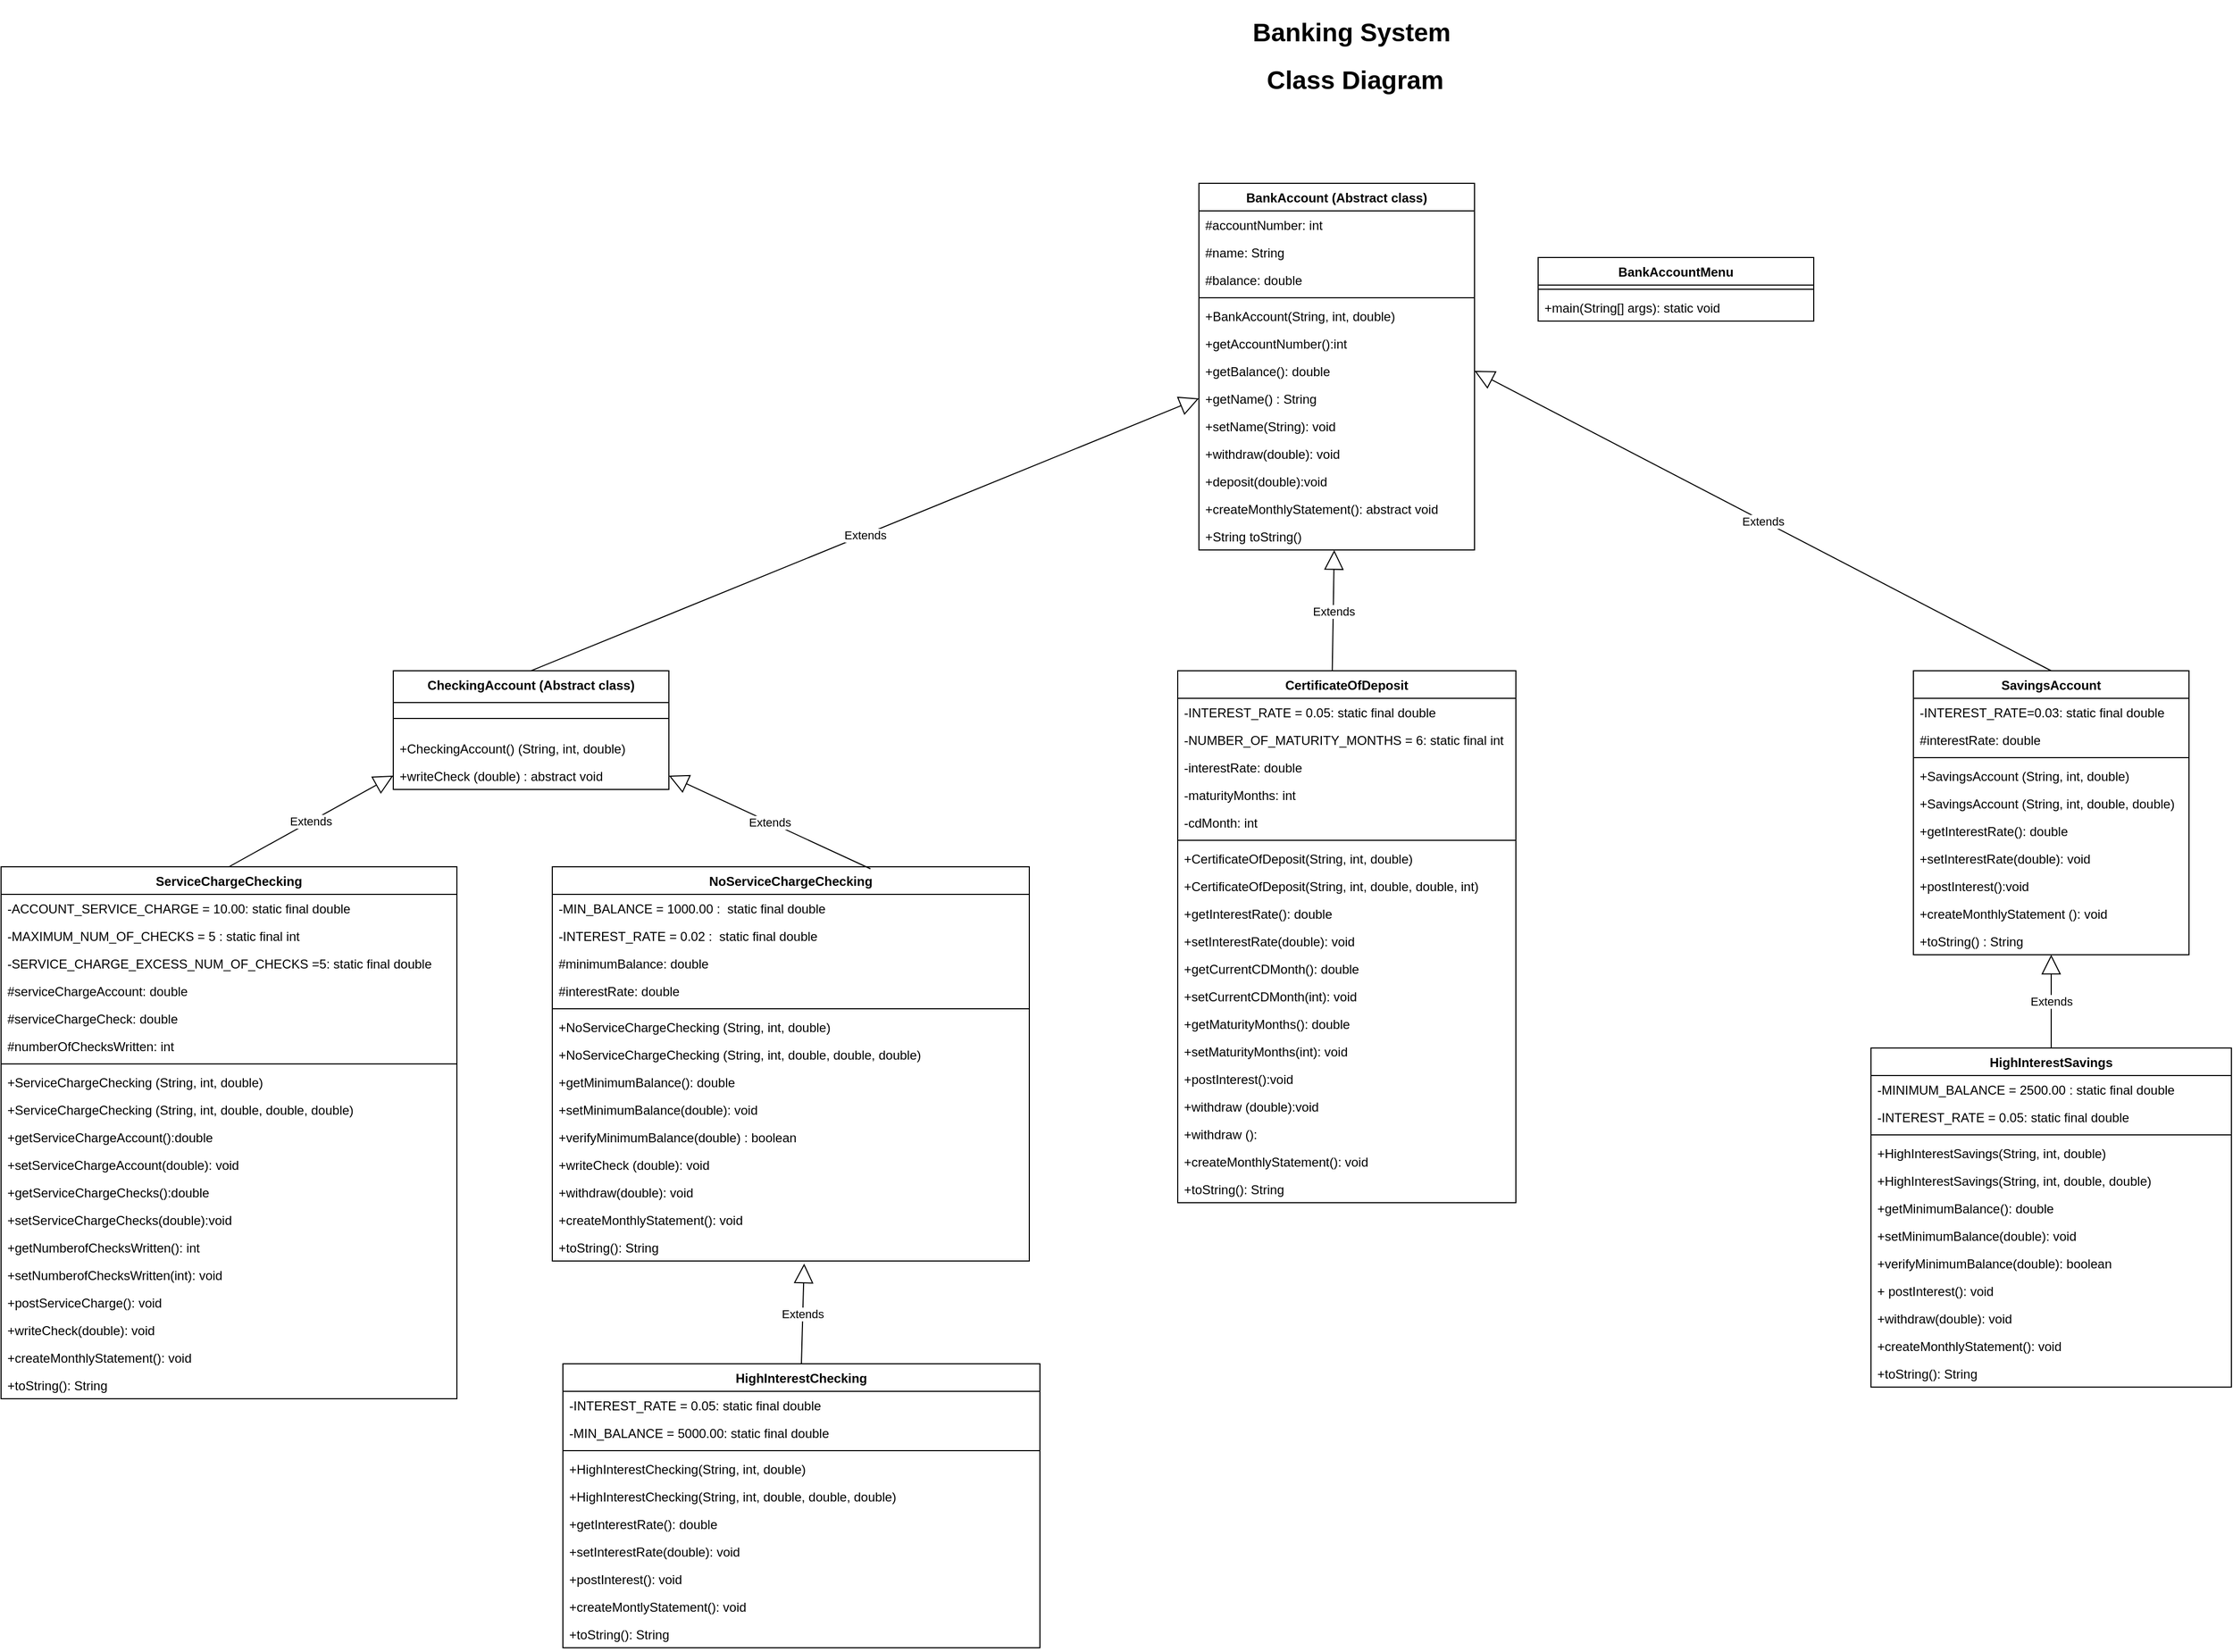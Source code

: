 <mxfile>
    <diagram id="C5RBs43oDa-KdzZeNtuy" name="Page-1">
        <mxGraphModel dx="4901" dy="4959" grid="1" gridSize="10" guides="1" tooltips="1" connect="1" arrows="1" fold="1" page="1" pageScale="1" pageWidth="827" pageHeight="1169" math="0" shadow="0">
            <root>
                <mxCell id="WIyWlLk6GJQsqaUBKTNV-0"/>
                <mxCell id="WIyWlLk6GJQsqaUBKTNV-1" parent="WIyWlLk6GJQsqaUBKTNV-0"/>
                <mxCell id="GYvK-O_ZDn1AuQb_9Aez-12" value="BankAccount (Abstract class)" style="swimlane;fontStyle=1;align=center;verticalAlign=top;childLayout=stackLayout;horizontal=1;startSize=26;horizontalStack=0;resizeParent=1;resizeParentMax=0;resizeLast=0;collapsible=1;marginBottom=0;" parent="WIyWlLk6GJQsqaUBKTNV-1" vertex="1">
                    <mxGeometry x="-560" y="-850" width="260" height="346" as="geometry"/>
                </mxCell>
                <mxCell id="GYvK-O_ZDn1AuQb_9Aez-13" value="#accountNumber: int" style="text;strokeColor=none;fillColor=none;align=left;verticalAlign=top;spacingLeft=4;spacingRight=4;overflow=hidden;rotatable=0;points=[[0,0.5],[1,0.5]];portConstraint=eastwest;" parent="GYvK-O_ZDn1AuQb_9Aez-12" vertex="1">
                    <mxGeometry y="26" width="260" height="26" as="geometry"/>
                </mxCell>
                <mxCell id="GYvK-O_ZDn1AuQb_9Aez-16" value="#name: String" style="text;strokeColor=none;fillColor=none;align=left;verticalAlign=top;spacingLeft=4;spacingRight=4;overflow=hidden;rotatable=0;points=[[0,0.5],[1,0.5]];portConstraint=eastwest;" parent="GYvK-O_ZDn1AuQb_9Aez-12" vertex="1">
                    <mxGeometry y="52" width="260" height="26" as="geometry"/>
                </mxCell>
                <mxCell id="GYvK-O_ZDn1AuQb_9Aez-17" value="#balance: double" style="text;strokeColor=none;fillColor=none;align=left;verticalAlign=top;spacingLeft=4;spacingRight=4;overflow=hidden;rotatable=0;points=[[0,0.5],[1,0.5]];portConstraint=eastwest;" parent="GYvK-O_ZDn1AuQb_9Aez-12" vertex="1">
                    <mxGeometry y="78" width="260" height="26" as="geometry"/>
                </mxCell>
                <mxCell id="GYvK-O_ZDn1AuQb_9Aez-14" value="" style="line;strokeWidth=1;fillColor=none;align=left;verticalAlign=middle;spacingTop=-1;spacingLeft=3;spacingRight=3;rotatable=0;labelPosition=right;points=[];portConstraint=eastwest;" parent="GYvK-O_ZDn1AuQb_9Aez-12" vertex="1">
                    <mxGeometry y="104" width="260" height="8" as="geometry"/>
                </mxCell>
                <mxCell id="GYvK-O_ZDn1AuQb_9Aez-15" value="+BankAccount(String, int, double)" style="text;strokeColor=none;fillColor=none;align=left;verticalAlign=top;spacingLeft=4;spacingRight=4;overflow=hidden;rotatable=0;points=[[0,0.5],[1,0.5]];portConstraint=eastwest;" parent="GYvK-O_ZDn1AuQb_9Aez-12" vertex="1">
                    <mxGeometry y="112" width="260" height="26" as="geometry"/>
                </mxCell>
                <mxCell id="GYvK-O_ZDn1AuQb_9Aez-18" value="+getAccountNumber():int" style="text;strokeColor=none;fillColor=none;align=left;verticalAlign=top;spacingLeft=4;spacingRight=4;overflow=hidden;rotatable=0;points=[[0,0.5],[1,0.5]];portConstraint=eastwest;" parent="GYvK-O_ZDn1AuQb_9Aez-12" vertex="1">
                    <mxGeometry y="138" width="260" height="26" as="geometry"/>
                </mxCell>
                <mxCell id="GYvK-O_ZDn1AuQb_9Aez-19" value="+getBalance(): double" style="text;strokeColor=none;fillColor=none;align=left;verticalAlign=top;spacingLeft=4;spacingRight=4;overflow=hidden;rotatable=0;points=[[0,0.5],[1,0.5]];portConstraint=eastwest;" parent="GYvK-O_ZDn1AuQb_9Aez-12" vertex="1">
                    <mxGeometry y="164" width="260" height="26" as="geometry"/>
                </mxCell>
                <mxCell id="GYvK-O_ZDn1AuQb_9Aez-20" value="+getName() : String" style="text;strokeColor=none;fillColor=none;align=left;verticalAlign=top;spacingLeft=4;spacingRight=4;overflow=hidden;rotatable=0;points=[[0,0.5],[1,0.5]];portConstraint=eastwest;" parent="GYvK-O_ZDn1AuQb_9Aez-12" vertex="1">
                    <mxGeometry y="190" width="260" height="26" as="geometry"/>
                </mxCell>
                <mxCell id="GYvK-O_ZDn1AuQb_9Aez-21" value="+setName(String): void" style="text;strokeColor=none;fillColor=none;align=left;verticalAlign=top;spacingLeft=4;spacingRight=4;overflow=hidden;rotatable=0;points=[[0,0.5],[1,0.5]];portConstraint=eastwest;" parent="GYvK-O_ZDn1AuQb_9Aez-12" vertex="1">
                    <mxGeometry y="216" width="260" height="26" as="geometry"/>
                </mxCell>
                <mxCell id="GYvK-O_ZDn1AuQb_9Aez-22" value="+withdraw(double): void    " style="text;strokeColor=none;fillColor=none;align=left;verticalAlign=top;spacingLeft=4;spacingRight=4;overflow=hidden;rotatable=0;points=[[0,0.5],[1,0.5]];portConstraint=eastwest;" parent="GYvK-O_ZDn1AuQb_9Aez-12" vertex="1">
                    <mxGeometry y="242" width="260" height="26" as="geometry"/>
                </mxCell>
                <mxCell id="GYvK-O_ZDn1AuQb_9Aez-23" value="+deposit(double):void" style="text;strokeColor=none;fillColor=none;align=left;verticalAlign=top;spacingLeft=4;spacingRight=4;overflow=hidden;rotatable=0;points=[[0,0.5],[1,0.5]];portConstraint=eastwest;" parent="GYvK-O_ZDn1AuQb_9Aez-12" vertex="1">
                    <mxGeometry y="268" width="260" height="26" as="geometry"/>
                </mxCell>
                <mxCell id="GYvK-O_ZDn1AuQb_9Aez-24" value="+createMonthlyStatement(): abstract void" style="text;strokeColor=none;fillColor=none;align=left;verticalAlign=top;spacingLeft=4;spacingRight=4;overflow=hidden;rotatable=0;points=[[0,0.5],[1,0.5]];portConstraint=eastwest;" parent="GYvK-O_ZDn1AuQb_9Aez-12" vertex="1">
                    <mxGeometry y="294" width="260" height="26" as="geometry"/>
                </mxCell>
                <mxCell id="GYvK-O_ZDn1AuQb_9Aez-25" value="+String toString()" style="text;strokeColor=none;fillColor=none;align=left;verticalAlign=top;spacingLeft=4;spacingRight=4;overflow=hidden;rotatable=0;points=[[0,0.5],[1,0.5]];portConstraint=eastwest;" parent="GYvK-O_ZDn1AuQb_9Aez-12" vertex="1">
                    <mxGeometry y="320" width="260" height="26" as="geometry"/>
                </mxCell>
                <mxCell id="GYvK-O_ZDn1AuQb_9Aez-26" value="CheckingAccount (Abstract class)" style="swimlane;fontStyle=1;align=center;verticalAlign=top;childLayout=stackLayout;horizontal=1;startSize=30;horizontalStack=0;resizeParent=1;resizeParentMax=0;resizeLast=0;collapsible=1;marginBottom=0;" parent="WIyWlLk6GJQsqaUBKTNV-1" vertex="1">
                    <mxGeometry x="-1320" y="-390" width="260" height="112" as="geometry"/>
                </mxCell>
                <mxCell id="GYvK-O_ZDn1AuQb_9Aez-30" value="" style="line;strokeWidth=1;fillColor=none;align=left;verticalAlign=middle;spacingTop=-1;spacingLeft=3;spacingRight=3;rotatable=0;labelPosition=right;points=[];portConstraint=eastwest;" parent="GYvK-O_ZDn1AuQb_9Aez-26" vertex="1">
                    <mxGeometry y="30" width="260" height="30" as="geometry"/>
                </mxCell>
                <mxCell id="GYvK-O_ZDn1AuQb_9Aez-31" value="+CheckingAccount() (String, int, double)" style="text;strokeColor=none;fillColor=none;align=left;verticalAlign=top;spacingLeft=4;spacingRight=4;overflow=hidden;rotatable=0;points=[[0,0.5],[1,0.5]];portConstraint=eastwest;" parent="GYvK-O_ZDn1AuQb_9Aez-26" vertex="1">
                    <mxGeometry y="60" width="260" height="26" as="geometry"/>
                </mxCell>
                <mxCell id="GYvK-O_ZDn1AuQb_9Aez-32" value="+writeCheck (double) : abstract void" style="text;strokeColor=none;fillColor=none;align=left;verticalAlign=top;spacingLeft=4;spacingRight=4;overflow=hidden;rotatable=0;points=[[0,0.5],[1,0.5]];portConstraint=eastwest;" parent="GYvK-O_ZDn1AuQb_9Aez-26" vertex="1">
                    <mxGeometry y="86" width="260" height="26" as="geometry"/>
                </mxCell>
                <mxCell id="GYvK-O_ZDn1AuQb_9Aez-41" value="CertificateOfDeposit" style="swimlane;fontStyle=1;align=center;verticalAlign=top;childLayout=stackLayout;horizontal=1;startSize=26;horizontalStack=0;resizeParent=1;resizeParentMax=0;resizeLast=0;collapsible=1;marginBottom=0;" parent="WIyWlLk6GJQsqaUBKTNV-1" vertex="1">
                    <mxGeometry x="-580" y="-390" width="319" height="502" as="geometry"/>
                </mxCell>
                <mxCell id="GYvK-O_ZDn1AuQb_9Aez-42" value="-INTEREST_RATE = 0.05: static final double" style="text;strokeColor=none;fillColor=none;align=left;verticalAlign=top;spacingLeft=4;spacingRight=4;overflow=hidden;rotatable=0;points=[[0,0.5],[1,0.5]];portConstraint=eastwest;" parent="GYvK-O_ZDn1AuQb_9Aez-41" vertex="1">
                    <mxGeometry y="26" width="319" height="26" as="geometry"/>
                </mxCell>
                <mxCell id="GYvK-O_ZDn1AuQb_9Aez-43" value="-NUMBER_OF_MATURITY_MONTHS = 6: static final int" style="text;strokeColor=none;fillColor=none;align=left;verticalAlign=top;spacingLeft=4;spacingRight=4;overflow=hidden;rotatable=0;points=[[0,0.5],[1,0.5]];portConstraint=eastwest;" parent="GYvK-O_ZDn1AuQb_9Aez-41" vertex="1">
                    <mxGeometry y="52" width="319" height="26" as="geometry"/>
                </mxCell>
                <mxCell id="GYvK-O_ZDn1AuQb_9Aez-44" value="-interestRate: double" style="text;strokeColor=none;fillColor=none;align=left;verticalAlign=top;spacingLeft=4;spacingRight=4;overflow=hidden;rotatable=0;points=[[0,0.5],[1,0.5]];portConstraint=eastwest;" parent="GYvK-O_ZDn1AuQb_9Aez-41" vertex="1">
                    <mxGeometry y="78" width="319" height="26" as="geometry"/>
                </mxCell>
                <mxCell id="GYvK-O_ZDn1AuQb_9Aez-141" value="-maturityMonths: int" style="text;strokeColor=none;fillColor=none;align=left;verticalAlign=top;spacingLeft=4;spacingRight=4;overflow=hidden;rotatable=0;points=[[0,0.5],[1,0.5]];portConstraint=eastwest;" parent="GYvK-O_ZDn1AuQb_9Aez-41" vertex="1">
                    <mxGeometry y="104" width="319" height="26" as="geometry"/>
                </mxCell>
                <mxCell id="GYvK-O_ZDn1AuQb_9Aez-142" value="-cdMonth: int" style="text;strokeColor=none;fillColor=none;align=left;verticalAlign=top;spacingLeft=4;spacingRight=4;overflow=hidden;rotatable=0;points=[[0,0.5],[1,0.5]];portConstraint=eastwest;" parent="GYvK-O_ZDn1AuQb_9Aez-41" vertex="1">
                    <mxGeometry y="130" width="319" height="26" as="geometry"/>
                </mxCell>
                <mxCell id="GYvK-O_ZDn1AuQb_9Aez-45" value="" style="line;strokeWidth=1;fillColor=none;align=left;verticalAlign=middle;spacingTop=-1;spacingLeft=3;spacingRight=3;rotatable=0;labelPosition=right;points=[];portConstraint=eastwest;" parent="GYvK-O_ZDn1AuQb_9Aez-41" vertex="1">
                    <mxGeometry y="156" width="319" height="8" as="geometry"/>
                </mxCell>
                <mxCell id="GYvK-O_ZDn1AuQb_9Aez-46" value="+CertificateOfDeposit(String, int, double)" style="text;strokeColor=none;fillColor=none;align=left;verticalAlign=top;spacingLeft=4;spacingRight=4;overflow=hidden;rotatable=0;points=[[0,0.5],[1,0.5]];portConstraint=eastwest;" parent="GYvK-O_ZDn1AuQb_9Aez-41" vertex="1">
                    <mxGeometry y="164" width="319" height="26" as="geometry"/>
                </mxCell>
                <mxCell id="GYvK-O_ZDn1AuQb_9Aez-143" value="+CertificateOfDeposit(String, int, double, double, int)" style="text;strokeColor=none;fillColor=none;align=left;verticalAlign=top;spacingLeft=4;spacingRight=4;overflow=hidden;rotatable=0;points=[[0,0.5],[1,0.5]];portConstraint=eastwest;" parent="GYvK-O_ZDn1AuQb_9Aez-41" vertex="1">
                    <mxGeometry y="190" width="319" height="26" as="geometry"/>
                </mxCell>
                <mxCell id="GYvK-O_ZDn1AuQb_9Aez-47" value="+getInterestRate(): double" style="text;strokeColor=none;fillColor=none;align=left;verticalAlign=top;spacingLeft=4;spacingRight=4;overflow=hidden;rotatable=0;points=[[0,0.5],[1,0.5]];portConstraint=eastwest;" parent="GYvK-O_ZDn1AuQb_9Aez-41" vertex="1">
                    <mxGeometry y="216" width="319" height="26" as="geometry"/>
                </mxCell>
                <mxCell id="GYvK-O_ZDn1AuQb_9Aez-48" value="+setInterestRate(double): void" style="text;strokeColor=none;fillColor=none;align=left;verticalAlign=top;spacingLeft=4;spacingRight=4;overflow=hidden;rotatable=0;points=[[0,0.5],[1,0.5]];portConstraint=eastwest;" parent="GYvK-O_ZDn1AuQb_9Aez-41" vertex="1">
                    <mxGeometry y="242" width="319" height="26" as="geometry"/>
                </mxCell>
                <mxCell id="GYvK-O_ZDn1AuQb_9Aez-49" value="+getCurrentCDMonth(): double" style="text;strokeColor=none;fillColor=none;align=left;verticalAlign=top;spacingLeft=4;spacingRight=4;overflow=hidden;rotatable=0;points=[[0,0.5],[1,0.5]];portConstraint=eastwest;" parent="GYvK-O_ZDn1AuQb_9Aez-41" vertex="1">
                    <mxGeometry y="268" width="319" height="26" as="geometry"/>
                </mxCell>
                <mxCell id="GYvK-O_ZDn1AuQb_9Aez-50" value="+setCurrentCDMonth(int): void" style="text;strokeColor=none;fillColor=none;align=left;verticalAlign=top;spacingLeft=4;spacingRight=4;overflow=hidden;rotatable=0;points=[[0,0.5],[1,0.5]];portConstraint=eastwest;" parent="GYvK-O_ZDn1AuQb_9Aez-41" vertex="1">
                    <mxGeometry y="294" width="319" height="26" as="geometry"/>
                </mxCell>
                <mxCell id="GYvK-O_ZDn1AuQb_9Aez-51" value="+getMaturityMonths(): double" style="text;strokeColor=none;fillColor=none;align=left;verticalAlign=top;spacingLeft=4;spacingRight=4;overflow=hidden;rotatable=0;points=[[0,0.5],[1,0.5]];portConstraint=eastwest;" parent="GYvK-O_ZDn1AuQb_9Aez-41" vertex="1">
                    <mxGeometry y="320" width="319" height="26" as="geometry"/>
                </mxCell>
                <mxCell id="GYvK-O_ZDn1AuQb_9Aez-52" value="+setMaturityMonths(int): void" style="text;strokeColor=none;fillColor=none;align=left;verticalAlign=top;spacingLeft=4;spacingRight=4;overflow=hidden;rotatable=0;points=[[0,0.5],[1,0.5]];portConstraint=eastwest;" parent="GYvK-O_ZDn1AuQb_9Aez-41" vertex="1">
                    <mxGeometry y="346" width="319" height="26" as="geometry"/>
                </mxCell>
                <mxCell id="GYvK-O_ZDn1AuQb_9Aez-53" value="+postInterest():void" style="text;strokeColor=none;fillColor=none;align=left;verticalAlign=top;spacingLeft=4;spacingRight=4;overflow=hidden;rotatable=0;points=[[0,0.5],[1,0.5]];portConstraint=eastwest;" parent="GYvK-O_ZDn1AuQb_9Aez-41" vertex="1">
                    <mxGeometry y="372" width="319" height="26" as="geometry"/>
                </mxCell>
                <mxCell id="GYvK-O_ZDn1AuQb_9Aez-54" value="+withdraw (double):void" style="text;strokeColor=none;fillColor=none;align=left;verticalAlign=top;spacingLeft=4;spacingRight=4;overflow=hidden;rotatable=0;points=[[0,0.5],[1,0.5]];portConstraint=eastwest;" parent="GYvK-O_ZDn1AuQb_9Aez-41" vertex="1">
                    <mxGeometry y="398" width="319" height="26" as="geometry"/>
                </mxCell>
                <mxCell id="GYvK-O_ZDn1AuQb_9Aez-144" value="+withdraw ():    " style="text;strokeColor=none;fillColor=none;align=left;verticalAlign=top;spacingLeft=4;spacingRight=4;overflow=hidden;rotatable=0;points=[[0,0.5],[1,0.5]];portConstraint=eastwest;" parent="GYvK-O_ZDn1AuQb_9Aez-41" vertex="1">
                    <mxGeometry y="424" width="319" height="26" as="geometry"/>
                </mxCell>
                <mxCell id="GYvK-O_ZDn1AuQb_9Aez-145" value="+createMonthlyStatement(): void" style="text;strokeColor=none;fillColor=none;align=left;verticalAlign=top;spacingLeft=4;spacingRight=4;overflow=hidden;rotatable=0;points=[[0,0.5],[1,0.5]];portConstraint=eastwest;" parent="GYvK-O_ZDn1AuQb_9Aez-41" vertex="1">
                    <mxGeometry y="450" width="319" height="26" as="geometry"/>
                </mxCell>
                <mxCell id="GYvK-O_ZDn1AuQb_9Aez-146" value="+toString(): String" style="text;strokeColor=none;fillColor=none;align=left;verticalAlign=top;spacingLeft=4;spacingRight=4;overflow=hidden;rotatable=0;points=[[0,0.5],[1,0.5]];portConstraint=eastwest;" parent="GYvK-O_ZDn1AuQb_9Aez-41" vertex="1">
                    <mxGeometry y="476" width="319" height="26" as="geometry"/>
                </mxCell>
                <mxCell id="GYvK-O_ZDn1AuQb_9Aez-57" value="SavingsAccount" style="swimlane;fontStyle=1;align=center;verticalAlign=top;childLayout=stackLayout;horizontal=1;startSize=26;horizontalStack=0;resizeParent=1;resizeParentMax=0;resizeLast=0;collapsible=1;marginBottom=0;" parent="WIyWlLk6GJQsqaUBKTNV-1" vertex="1">
                    <mxGeometry x="114" y="-390" width="260" height="268" as="geometry"/>
                </mxCell>
                <mxCell id="GYvK-O_ZDn1AuQb_9Aez-58" value="-INTEREST_RATE=0.03: static final double" style="text;strokeColor=none;fillColor=none;align=left;verticalAlign=top;spacingLeft=4;spacingRight=4;overflow=hidden;rotatable=0;points=[[0,0.5],[1,0.5]];portConstraint=eastwest;" parent="GYvK-O_ZDn1AuQb_9Aez-57" vertex="1">
                    <mxGeometry y="26" width="260" height="26" as="geometry"/>
                </mxCell>
                <mxCell id="GYvK-O_ZDn1AuQb_9Aez-59" value="#interestRate: double" style="text;strokeColor=none;fillColor=none;align=left;verticalAlign=top;spacingLeft=4;spacingRight=4;overflow=hidden;rotatable=0;points=[[0,0.5],[1,0.5]];portConstraint=eastwest;" parent="GYvK-O_ZDn1AuQb_9Aez-57" vertex="1">
                    <mxGeometry y="52" width="260" height="26" as="geometry"/>
                </mxCell>
                <mxCell id="GYvK-O_ZDn1AuQb_9Aez-61" value="" style="line;strokeWidth=1;fillColor=none;align=left;verticalAlign=middle;spacingTop=-1;spacingLeft=3;spacingRight=3;rotatable=0;labelPosition=right;points=[];portConstraint=eastwest;" parent="GYvK-O_ZDn1AuQb_9Aez-57" vertex="1">
                    <mxGeometry y="78" width="260" height="8" as="geometry"/>
                </mxCell>
                <mxCell id="GYvK-O_ZDn1AuQb_9Aez-62" value="+SavingsAccount (String, int, double)" style="text;strokeColor=none;fillColor=none;align=left;verticalAlign=top;spacingLeft=4;spacingRight=4;overflow=hidden;rotatable=0;points=[[0,0.5],[1,0.5]];portConstraint=eastwest;" parent="GYvK-O_ZDn1AuQb_9Aez-57" vertex="1">
                    <mxGeometry y="86" width="260" height="26" as="geometry"/>
                </mxCell>
                <mxCell id="GYvK-O_ZDn1AuQb_9Aez-130" value="+SavingsAccount (String, int, double, double)" style="text;strokeColor=none;fillColor=none;align=left;verticalAlign=top;spacingLeft=4;spacingRight=4;overflow=hidden;rotatable=0;points=[[0,0.5],[1,0.5]];portConstraint=eastwest;" parent="GYvK-O_ZDn1AuQb_9Aez-57" vertex="1">
                    <mxGeometry y="112" width="260" height="26" as="geometry"/>
                </mxCell>
                <mxCell id="GYvK-O_ZDn1AuQb_9Aez-63" value="+getInterestRate(): double" style="text;strokeColor=none;fillColor=none;align=left;verticalAlign=top;spacingLeft=4;spacingRight=4;overflow=hidden;rotatable=0;points=[[0,0.5],[1,0.5]];portConstraint=eastwest;" parent="GYvK-O_ZDn1AuQb_9Aez-57" vertex="1">
                    <mxGeometry y="138" width="260" height="26" as="geometry"/>
                </mxCell>
                <mxCell id="GYvK-O_ZDn1AuQb_9Aez-64" value="+setInterestRate(double): void" style="text;strokeColor=none;fillColor=none;align=left;verticalAlign=top;spacingLeft=4;spacingRight=4;overflow=hidden;rotatable=0;points=[[0,0.5],[1,0.5]];portConstraint=eastwest;" parent="GYvK-O_ZDn1AuQb_9Aez-57" vertex="1">
                    <mxGeometry y="164" width="260" height="26" as="geometry"/>
                </mxCell>
                <mxCell id="GYvK-O_ZDn1AuQb_9Aez-65" value="+postInterest():void" style="text;strokeColor=none;fillColor=none;align=left;verticalAlign=top;spacingLeft=4;spacingRight=4;overflow=hidden;rotatable=0;points=[[0,0.5],[1,0.5]];portConstraint=eastwest;" parent="GYvK-O_ZDn1AuQb_9Aez-57" vertex="1">
                    <mxGeometry y="190" width="260" height="26" as="geometry"/>
                </mxCell>
                <mxCell id="GYvK-O_ZDn1AuQb_9Aez-66" value="+createMonthlyStatement (): void" style="text;strokeColor=none;fillColor=none;align=left;verticalAlign=top;spacingLeft=4;spacingRight=4;overflow=hidden;rotatable=0;points=[[0,0.5],[1,0.5]];portConstraint=eastwest;" parent="GYvK-O_ZDn1AuQb_9Aez-57" vertex="1">
                    <mxGeometry y="216" width="260" height="26" as="geometry"/>
                </mxCell>
                <mxCell id="GYvK-O_ZDn1AuQb_9Aez-67" value="+toString() : String" style="text;strokeColor=none;fillColor=none;align=left;verticalAlign=top;spacingLeft=4;spacingRight=4;overflow=hidden;rotatable=0;points=[[0,0.5],[1,0.5]];portConstraint=eastwest;" parent="GYvK-O_ZDn1AuQb_9Aez-57" vertex="1">
                    <mxGeometry y="242" width="260" height="26" as="geometry"/>
                </mxCell>
                <mxCell id="GYvK-O_ZDn1AuQb_9Aez-73" value="ServiceChargeChecking" style="swimlane;fontStyle=1;align=center;verticalAlign=top;childLayout=stackLayout;horizontal=1;startSize=26;horizontalStack=0;resizeParent=1;resizeParentMax=0;resizeLast=0;collapsible=1;marginBottom=0;" parent="WIyWlLk6GJQsqaUBKTNV-1" vertex="1">
                    <mxGeometry x="-1690" y="-205" width="430" height="502" as="geometry"/>
                </mxCell>
                <mxCell id="GYvK-O_ZDn1AuQb_9Aez-74" value="-ACCOUNT_SERVICE_CHARGE = 10.00: static final double" style="text;strokeColor=none;fillColor=none;align=left;verticalAlign=top;spacingLeft=4;spacingRight=4;overflow=hidden;rotatable=0;points=[[0,0.5],[1,0.5]];portConstraint=eastwest;" parent="GYvK-O_ZDn1AuQb_9Aez-73" vertex="1">
                    <mxGeometry y="26" width="430" height="26" as="geometry"/>
                </mxCell>
                <mxCell id="GYvK-O_ZDn1AuQb_9Aez-77" value="-MAXIMUM_NUM_OF_CHECKS = 5 : static final int" style="text;strokeColor=none;fillColor=none;align=left;verticalAlign=top;spacingLeft=4;spacingRight=4;overflow=hidden;rotatable=0;points=[[0,0.5],[1,0.5]];portConstraint=eastwest;" parent="GYvK-O_ZDn1AuQb_9Aez-73" vertex="1">
                    <mxGeometry y="52" width="430" height="26" as="geometry"/>
                </mxCell>
                <mxCell id="GYvK-O_ZDn1AuQb_9Aez-78" value="-SERVICE_CHARGE_EXCESS_NUM_OF_CHECKS =5: static final double" style="text;strokeColor=none;fillColor=none;align=left;verticalAlign=top;spacingLeft=4;spacingRight=4;overflow=hidden;rotatable=0;points=[[0,0.5],[1,0.5]];portConstraint=eastwest;" parent="GYvK-O_ZDn1AuQb_9Aez-73" vertex="1">
                    <mxGeometry y="78" width="430" height="26" as="geometry"/>
                </mxCell>
                <mxCell id="GYvK-O_ZDn1AuQb_9Aez-79" value="#serviceChargeAccount: double" style="text;strokeColor=none;fillColor=none;align=left;verticalAlign=top;spacingLeft=4;spacingRight=4;overflow=hidden;rotatable=0;points=[[0,0.5],[1,0.5]];portConstraint=eastwest;" parent="GYvK-O_ZDn1AuQb_9Aez-73" vertex="1">
                    <mxGeometry y="104" width="430" height="26" as="geometry"/>
                </mxCell>
                <mxCell id="GYvK-O_ZDn1AuQb_9Aez-80" value="#serviceChargeCheck: double" style="text;strokeColor=none;fillColor=none;align=left;verticalAlign=top;spacingLeft=4;spacingRight=4;overflow=hidden;rotatable=0;points=[[0,0.5],[1,0.5]];portConstraint=eastwest;" parent="GYvK-O_ZDn1AuQb_9Aez-73" vertex="1">
                    <mxGeometry y="130" width="430" height="26" as="geometry"/>
                </mxCell>
                <mxCell id="GYvK-O_ZDn1AuQb_9Aez-81" value="#numberOfChecksWritten: int" style="text;strokeColor=none;fillColor=none;align=left;verticalAlign=top;spacingLeft=4;spacingRight=4;overflow=hidden;rotatable=0;points=[[0,0.5],[1,0.5]];portConstraint=eastwest;" parent="GYvK-O_ZDn1AuQb_9Aez-73" vertex="1">
                    <mxGeometry y="156" width="430" height="26" as="geometry"/>
                </mxCell>
                <mxCell id="GYvK-O_ZDn1AuQb_9Aez-75" value="" style="line;strokeWidth=1;fillColor=none;align=left;verticalAlign=middle;spacingTop=-1;spacingLeft=3;spacingRight=3;rotatable=0;labelPosition=right;points=[];portConstraint=eastwest;" parent="GYvK-O_ZDn1AuQb_9Aez-73" vertex="1">
                    <mxGeometry y="182" width="430" height="8" as="geometry"/>
                </mxCell>
                <mxCell id="GYvK-O_ZDn1AuQb_9Aez-76" value="+ServiceChargeChecking (String, int, double)" style="text;strokeColor=none;fillColor=none;align=left;verticalAlign=top;spacingLeft=4;spacingRight=4;overflow=hidden;rotatable=0;points=[[0,0.5],[1,0.5]];portConstraint=eastwest;" parent="GYvK-O_ZDn1AuQb_9Aez-73" vertex="1">
                    <mxGeometry y="190" width="430" height="26" as="geometry"/>
                </mxCell>
                <mxCell id="GYvK-O_ZDn1AuQb_9Aez-83" value="+ServiceChargeChecking (String, int, double, double, double)" style="text;strokeColor=none;fillColor=none;align=left;verticalAlign=top;spacingLeft=4;spacingRight=4;overflow=hidden;rotatable=0;points=[[0,0.5],[1,0.5]];portConstraint=eastwest;" parent="GYvK-O_ZDn1AuQb_9Aez-73" vertex="1">
                    <mxGeometry y="216" width="430" height="26" as="geometry"/>
                </mxCell>
                <mxCell id="GYvK-O_ZDn1AuQb_9Aez-84" value="+getServiceChargeAccount():double" style="text;strokeColor=none;fillColor=none;align=left;verticalAlign=top;spacingLeft=4;spacingRight=4;overflow=hidden;rotatable=0;points=[[0,0.5],[1,0.5]];portConstraint=eastwest;" parent="GYvK-O_ZDn1AuQb_9Aez-73" vertex="1">
                    <mxGeometry y="242" width="430" height="26" as="geometry"/>
                </mxCell>
                <mxCell id="GYvK-O_ZDn1AuQb_9Aez-85" value="+setServiceChargeAccount(double): void" style="text;strokeColor=none;fillColor=none;align=left;verticalAlign=top;spacingLeft=4;spacingRight=4;overflow=hidden;rotatable=0;points=[[0,0.5],[1,0.5]];portConstraint=eastwest;" parent="GYvK-O_ZDn1AuQb_9Aez-73" vertex="1">
                    <mxGeometry y="268" width="430" height="26" as="geometry"/>
                </mxCell>
                <mxCell id="GYvK-O_ZDn1AuQb_9Aez-86" value="+getServiceChargeChecks():double" style="text;strokeColor=none;fillColor=none;align=left;verticalAlign=top;spacingLeft=4;spacingRight=4;overflow=hidden;rotatable=0;points=[[0,0.5],[1,0.5]];portConstraint=eastwest;" parent="GYvK-O_ZDn1AuQb_9Aez-73" vertex="1">
                    <mxGeometry y="294" width="430" height="26" as="geometry"/>
                </mxCell>
                <mxCell id="GYvK-O_ZDn1AuQb_9Aez-87" value="+setServiceChargeChecks(double):void" style="text;strokeColor=none;fillColor=none;align=left;verticalAlign=top;spacingLeft=4;spacingRight=4;overflow=hidden;rotatable=0;points=[[0,0.5],[1,0.5]];portConstraint=eastwest;" parent="GYvK-O_ZDn1AuQb_9Aez-73" vertex="1">
                    <mxGeometry y="320" width="430" height="26" as="geometry"/>
                </mxCell>
                <mxCell id="GYvK-O_ZDn1AuQb_9Aez-88" value="+getNumberofChecksWritten(): int" style="text;strokeColor=none;fillColor=none;align=left;verticalAlign=top;spacingLeft=4;spacingRight=4;overflow=hidden;rotatable=0;points=[[0,0.5],[1,0.5]];portConstraint=eastwest;" parent="GYvK-O_ZDn1AuQb_9Aez-73" vertex="1">
                    <mxGeometry y="346" width="430" height="26" as="geometry"/>
                </mxCell>
                <mxCell id="GYvK-O_ZDn1AuQb_9Aez-89" value="+setNumberofChecksWritten(int): void " style="text;strokeColor=none;fillColor=none;align=left;verticalAlign=top;spacingLeft=4;spacingRight=4;overflow=hidden;rotatable=0;points=[[0,0.5],[1,0.5]];portConstraint=eastwest;" parent="GYvK-O_ZDn1AuQb_9Aez-73" vertex="1">
                    <mxGeometry y="372" width="430" height="26" as="geometry"/>
                </mxCell>
                <mxCell id="GYvK-O_ZDn1AuQb_9Aez-90" value="+postServiceCharge(): void" style="text;strokeColor=none;fillColor=none;align=left;verticalAlign=top;spacingLeft=4;spacingRight=4;overflow=hidden;rotatable=0;points=[[0,0.5],[1,0.5]];portConstraint=eastwest;" parent="GYvK-O_ZDn1AuQb_9Aez-73" vertex="1">
                    <mxGeometry y="398" width="430" height="26" as="geometry"/>
                </mxCell>
                <mxCell id="GYvK-O_ZDn1AuQb_9Aez-91" value="+writeCheck(double): void" style="text;strokeColor=none;fillColor=none;align=left;verticalAlign=top;spacingLeft=4;spacingRight=4;overflow=hidden;rotatable=0;points=[[0,0.5],[1,0.5]];portConstraint=eastwest;" parent="GYvK-O_ZDn1AuQb_9Aez-73" vertex="1">
                    <mxGeometry y="424" width="430" height="26" as="geometry"/>
                </mxCell>
                <mxCell id="GYvK-O_ZDn1AuQb_9Aez-92" value="+createMonthlyStatement(): void" style="text;strokeColor=none;fillColor=none;align=left;verticalAlign=top;spacingLeft=4;spacingRight=4;overflow=hidden;rotatable=0;points=[[0,0.5],[1,0.5]];portConstraint=eastwest;" parent="GYvK-O_ZDn1AuQb_9Aez-73" vertex="1">
                    <mxGeometry y="450" width="430" height="26" as="geometry"/>
                </mxCell>
                <mxCell id="GYvK-O_ZDn1AuQb_9Aez-93" value="+toString(): String" style="text;strokeColor=none;fillColor=none;align=left;verticalAlign=top;spacingLeft=4;spacingRight=4;overflow=hidden;rotatable=0;points=[[0,0.5],[1,0.5]];portConstraint=eastwest;" parent="GYvK-O_ZDn1AuQb_9Aez-73" vertex="1">
                    <mxGeometry y="476" width="430" height="26" as="geometry"/>
                </mxCell>
                <mxCell id="GYvK-O_ZDn1AuQb_9Aez-94" value="NoServiceChargeChecking" style="swimlane;fontStyle=1;align=center;verticalAlign=top;childLayout=stackLayout;horizontal=1;startSize=26;horizontalStack=0;resizeParent=1;resizeParentMax=0;resizeLast=0;collapsible=1;marginBottom=0;" parent="WIyWlLk6GJQsqaUBKTNV-1" vertex="1">
                    <mxGeometry x="-1170" y="-205" width="450" height="372" as="geometry"/>
                </mxCell>
                <mxCell id="GYvK-O_ZDn1AuQb_9Aez-95" value="-MIN_BALANCE = 1000.00 :  static final double" style="text;strokeColor=none;fillColor=none;align=left;verticalAlign=top;spacingLeft=4;spacingRight=4;overflow=hidden;rotatable=0;points=[[0,0.5],[1,0.5]];portConstraint=eastwest;" parent="GYvK-O_ZDn1AuQb_9Aez-94" vertex="1">
                    <mxGeometry y="26" width="450" height="26" as="geometry"/>
                </mxCell>
                <mxCell id="GYvK-O_ZDn1AuQb_9Aez-99" value="-INTEREST_RATE = 0.02 :  static final double" style="text;strokeColor=none;fillColor=none;align=left;verticalAlign=top;spacingLeft=4;spacingRight=4;overflow=hidden;rotatable=0;points=[[0,0.5],[1,0.5]];portConstraint=eastwest;" parent="GYvK-O_ZDn1AuQb_9Aez-94" vertex="1">
                    <mxGeometry y="52" width="450" height="26" as="geometry"/>
                </mxCell>
                <mxCell id="GYvK-O_ZDn1AuQb_9Aez-100" value="#minimumBalance: double" style="text;strokeColor=none;fillColor=none;align=left;verticalAlign=top;spacingLeft=4;spacingRight=4;overflow=hidden;rotatable=0;points=[[0,0.5],[1,0.5]];portConstraint=eastwest;" parent="GYvK-O_ZDn1AuQb_9Aez-94" vertex="1">
                    <mxGeometry y="78" width="450" height="26" as="geometry"/>
                </mxCell>
                <mxCell id="GYvK-O_ZDn1AuQb_9Aez-101" value="#interestRate: double" style="text;strokeColor=none;fillColor=none;align=left;verticalAlign=top;spacingLeft=4;spacingRight=4;overflow=hidden;rotatable=0;points=[[0,0.5],[1,0.5]];portConstraint=eastwest;" parent="GYvK-O_ZDn1AuQb_9Aez-94" vertex="1">
                    <mxGeometry y="104" width="450" height="26" as="geometry"/>
                </mxCell>
                <mxCell id="GYvK-O_ZDn1AuQb_9Aez-96" value="" style="line;strokeWidth=1;fillColor=none;align=left;verticalAlign=middle;spacingTop=-1;spacingLeft=3;spacingRight=3;rotatable=0;labelPosition=right;points=[];portConstraint=eastwest;" parent="GYvK-O_ZDn1AuQb_9Aez-94" vertex="1">
                    <mxGeometry y="130" width="450" height="8" as="geometry"/>
                </mxCell>
                <mxCell id="GYvK-O_ZDn1AuQb_9Aez-97" value="+NoServiceChargeChecking (String, int, double)" style="text;strokeColor=none;fillColor=none;align=left;verticalAlign=top;spacingLeft=4;spacingRight=4;overflow=hidden;rotatable=0;points=[[0,0.5],[1,0.5]];portConstraint=eastwest;" parent="GYvK-O_ZDn1AuQb_9Aez-94" vertex="1">
                    <mxGeometry y="138" width="450" height="26" as="geometry"/>
                </mxCell>
                <mxCell id="GYvK-O_ZDn1AuQb_9Aez-102" value="+NoServiceChargeChecking (String, int, double, double, double)" style="text;strokeColor=none;fillColor=none;align=left;verticalAlign=top;spacingLeft=4;spacingRight=4;overflow=hidden;rotatable=0;points=[[0,0.5],[1,0.5]];portConstraint=eastwest;" parent="GYvK-O_ZDn1AuQb_9Aez-94" vertex="1">
                    <mxGeometry y="164" width="450" height="26" as="geometry"/>
                </mxCell>
                <mxCell id="GYvK-O_ZDn1AuQb_9Aez-103" value="+getMinimumBalance(): double" style="text;strokeColor=none;fillColor=none;align=left;verticalAlign=top;spacingLeft=4;spacingRight=4;overflow=hidden;rotatable=0;points=[[0,0.5],[1,0.5]];portConstraint=eastwest;" parent="GYvK-O_ZDn1AuQb_9Aez-94" vertex="1">
                    <mxGeometry y="190" width="450" height="26" as="geometry"/>
                </mxCell>
                <mxCell id="GYvK-O_ZDn1AuQb_9Aez-104" value="+setMinimumBalance(double): void" style="text;strokeColor=none;fillColor=none;align=left;verticalAlign=top;spacingLeft=4;spacingRight=4;overflow=hidden;rotatable=0;points=[[0,0.5],[1,0.5]];portConstraint=eastwest;" parent="GYvK-O_ZDn1AuQb_9Aez-94" vertex="1">
                    <mxGeometry y="216" width="450" height="26" as="geometry"/>
                </mxCell>
                <mxCell id="GYvK-O_ZDn1AuQb_9Aez-105" value="+verifyMinimumBalance(double) : boolean" style="text;strokeColor=none;fillColor=none;align=left;verticalAlign=top;spacingLeft=4;spacingRight=4;overflow=hidden;rotatable=0;points=[[0,0.5],[1,0.5]];portConstraint=eastwest;" parent="GYvK-O_ZDn1AuQb_9Aez-94" vertex="1">
                    <mxGeometry y="242" width="450" height="26" as="geometry"/>
                </mxCell>
                <mxCell id="GYvK-O_ZDn1AuQb_9Aez-106" value="+writeCheck (double): void" style="text;strokeColor=none;fillColor=none;align=left;verticalAlign=top;spacingLeft=4;spacingRight=4;overflow=hidden;rotatable=0;points=[[0,0.5],[1,0.5]];portConstraint=eastwest;" parent="GYvK-O_ZDn1AuQb_9Aez-94" vertex="1">
                    <mxGeometry y="268" width="450" height="26" as="geometry"/>
                </mxCell>
                <mxCell id="GYvK-O_ZDn1AuQb_9Aez-107" value="+withdraw(double): void" style="text;strokeColor=none;fillColor=none;align=left;verticalAlign=top;spacingLeft=4;spacingRight=4;overflow=hidden;rotatable=0;points=[[0,0.5],[1,0.5]];portConstraint=eastwest;" parent="GYvK-O_ZDn1AuQb_9Aez-94" vertex="1">
                    <mxGeometry y="294" width="450" height="26" as="geometry"/>
                </mxCell>
                <mxCell id="GYvK-O_ZDn1AuQb_9Aez-108" value="+createMonthlyStatement(): void" style="text;strokeColor=none;fillColor=none;align=left;verticalAlign=top;spacingLeft=4;spacingRight=4;overflow=hidden;rotatable=0;points=[[0,0.5],[1,0.5]];portConstraint=eastwest;" parent="GYvK-O_ZDn1AuQb_9Aez-94" vertex="1">
                    <mxGeometry y="320" width="450" height="26" as="geometry"/>
                </mxCell>
                <mxCell id="GYvK-O_ZDn1AuQb_9Aez-109" value="+toString(): String" style="text;strokeColor=none;fillColor=none;align=left;verticalAlign=top;spacingLeft=4;spacingRight=4;overflow=hidden;rotatable=0;points=[[0,0.5],[1,0.5]];portConstraint=eastwest;" parent="GYvK-O_ZDn1AuQb_9Aez-94" vertex="1">
                    <mxGeometry y="346" width="450" height="26" as="geometry"/>
                </mxCell>
                <mxCell id="GYvK-O_ZDn1AuQb_9Aez-111" value="HighInterestChecking" style="swimlane;fontStyle=1;align=center;verticalAlign=top;childLayout=stackLayout;horizontal=1;startSize=26;horizontalStack=0;resizeParent=1;resizeParentMax=0;resizeLast=0;collapsible=1;marginBottom=0;" parent="WIyWlLk6GJQsqaUBKTNV-1" vertex="1">
                    <mxGeometry x="-1160" y="264" width="450" height="268" as="geometry"/>
                </mxCell>
                <mxCell id="GYvK-O_ZDn1AuQb_9Aez-112" value="-INTEREST_RATE = 0.05: static final double" style="text;strokeColor=none;fillColor=none;align=left;verticalAlign=top;spacingLeft=4;spacingRight=4;overflow=hidden;rotatable=0;points=[[0,0.5],[1,0.5]];portConstraint=eastwest;" parent="GYvK-O_ZDn1AuQb_9Aez-111" vertex="1">
                    <mxGeometry y="26" width="450" height="26" as="geometry"/>
                </mxCell>
                <mxCell id="GYvK-O_ZDn1AuQb_9Aez-115" value="-MIN_BALANCE = 5000.00: static final double" style="text;strokeColor=none;fillColor=none;align=left;verticalAlign=top;spacingLeft=4;spacingRight=4;overflow=hidden;rotatable=0;points=[[0,0.5],[1,0.5]];portConstraint=eastwest;" parent="GYvK-O_ZDn1AuQb_9Aez-111" vertex="1">
                    <mxGeometry y="52" width="450" height="26" as="geometry"/>
                </mxCell>
                <mxCell id="GYvK-O_ZDn1AuQb_9Aez-113" value="" style="line;strokeWidth=1;fillColor=none;align=left;verticalAlign=middle;spacingTop=-1;spacingLeft=3;spacingRight=3;rotatable=0;labelPosition=right;points=[];portConstraint=eastwest;" parent="GYvK-O_ZDn1AuQb_9Aez-111" vertex="1">
                    <mxGeometry y="78" width="450" height="8" as="geometry"/>
                </mxCell>
                <mxCell id="GYvK-O_ZDn1AuQb_9Aez-114" value="+HighInterestChecking(String, int, double)" style="text;strokeColor=none;fillColor=none;align=left;verticalAlign=top;spacingLeft=4;spacingRight=4;overflow=hidden;rotatable=0;points=[[0,0.5],[1,0.5]];portConstraint=eastwest;" parent="GYvK-O_ZDn1AuQb_9Aez-111" vertex="1">
                    <mxGeometry y="86" width="450" height="26" as="geometry"/>
                </mxCell>
                <mxCell id="GYvK-O_ZDn1AuQb_9Aez-116" value="+HighInterestChecking(String, int, double, double, double)" style="text;strokeColor=none;fillColor=none;align=left;verticalAlign=top;spacingLeft=4;spacingRight=4;overflow=hidden;rotatable=0;points=[[0,0.5],[1,0.5]];portConstraint=eastwest;" parent="GYvK-O_ZDn1AuQb_9Aez-111" vertex="1">
                    <mxGeometry y="112" width="450" height="26" as="geometry"/>
                </mxCell>
                <mxCell id="GYvK-O_ZDn1AuQb_9Aez-117" value="+getInterestRate(): double" style="text;strokeColor=none;fillColor=none;align=left;verticalAlign=top;spacingLeft=4;spacingRight=4;overflow=hidden;rotatable=0;points=[[0,0.5],[1,0.5]];portConstraint=eastwest;" parent="GYvK-O_ZDn1AuQb_9Aez-111" vertex="1">
                    <mxGeometry y="138" width="450" height="26" as="geometry"/>
                </mxCell>
                <mxCell id="GYvK-O_ZDn1AuQb_9Aez-118" value="+setInterestRate(double): void" style="text;strokeColor=none;fillColor=none;align=left;verticalAlign=top;spacingLeft=4;spacingRight=4;overflow=hidden;rotatable=0;points=[[0,0.5],[1,0.5]];portConstraint=eastwest;" parent="GYvK-O_ZDn1AuQb_9Aez-111" vertex="1">
                    <mxGeometry y="164" width="450" height="26" as="geometry"/>
                </mxCell>
                <mxCell id="GYvK-O_ZDn1AuQb_9Aez-119" value="+postInterest(): void" style="text;strokeColor=none;fillColor=none;align=left;verticalAlign=top;spacingLeft=4;spacingRight=4;overflow=hidden;rotatable=0;points=[[0,0.5],[1,0.5]];portConstraint=eastwest;" parent="GYvK-O_ZDn1AuQb_9Aez-111" vertex="1">
                    <mxGeometry y="190" width="450" height="26" as="geometry"/>
                </mxCell>
                <mxCell id="GYvK-O_ZDn1AuQb_9Aez-120" value="+createMontlyStatement(): void" style="text;strokeColor=none;fillColor=none;align=left;verticalAlign=top;spacingLeft=4;spacingRight=4;overflow=hidden;rotatable=0;points=[[0,0.5],[1,0.5]];portConstraint=eastwest;" parent="GYvK-O_ZDn1AuQb_9Aez-111" vertex="1">
                    <mxGeometry y="216" width="450" height="26" as="geometry"/>
                </mxCell>
                <mxCell id="GYvK-O_ZDn1AuQb_9Aez-121" value="+toString(): String" style="text;strokeColor=none;fillColor=none;align=left;verticalAlign=top;spacingLeft=4;spacingRight=4;overflow=hidden;rotatable=0;points=[[0,0.5],[1,0.5]];portConstraint=eastwest;" parent="GYvK-O_ZDn1AuQb_9Aez-111" vertex="1">
                    <mxGeometry y="242" width="450" height="26" as="geometry"/>
                </mxCell>
                <mxCell id="GYvK-O_ZDn1AuQb_9Aez-126" value="HighInterestSavings" style="swimlane;fontStyle=1;align=center;verticalAlign=top;childLayout=stackLayout;horizontal=1;startSize=26;horizontalStack=0;resizeParent=1;resizeParentMax=0;resizeLast=0;collapsible=1;marginBottom=0;" parent="WIyWlLk6GJQsqaUBKTNV-1" vertex="1">
                    <mxGeometry x="74" y="-34" width="340" height="320" as="geometry"/>
                </mxCell>
                <mxCell id="GYvK-O_ZDn1AuQb_9Aez-127" value="-MINIMUM_BALANCE = 2500.00 : static final double" style="text;strokeColor=none;fillColor=none;align=left;verticalAlign=top;spacingLeft=4;spacingRight=4;overflow=hidden;rotatable=0;points=[[0,0.5],[1,0.5]];portConstraint=eastwest;" parent="GYvK-O_ZDn1AuQb_9Aez-126" vertex="1">
                    <mxGeometry y="26" width="340" height="26" as="geometry"/>
                </mxCell>
                <mxCell id="GYvK-O_ZDn1AuQb_9Aez-131" value="-INTEREST_RATE = 0.05: static final double" style="text;strokeColor=none;fillColor=none;align=left;verticalAlign=top;spacingLeft=4;spacingRight=4;overflow=hidden;rotatable=0;points=[[0,0.5],[1,0.5]];portConstraint=eastwest;" parent="GYvK-O_ZDn1AuQb_9Aez-126" vertex="1">
                    <mxGeometry y="52" width="340" height="26" as="geometry"/>
                </mxCell>
                <mxCell id="GYvK-O_ZDn1AuQb_9Aez-128" value="" style="line;strokeWidth=1;fillColor=none;align=left;verticalAlign=middle;spacingTop=-1;spacingLeft=3;spacingRight=3;rotatable=0;labelPosition=right;points=[];portConstraint=eastwest;" parent="GYvK-O_ZDn1AuQb_9Aez-126" vertex="1">
                    <mxGeometry y="78" width="340" height="8" as="geometry"/>
                </mxCell>
                <mxCell id="GYvK-O_ZDn1AuQb_9Aez-129" value="+HighInterestSavings(String, int, double)" style="text;strokeColor=none;fillColor=none;align=left;verticalAlign=top;spacingLeft=4;spacingRight=4;overflow=hidden;rotatable=0;points=[[0,0.5],[1,0.5]];portConstraint=eastwest;" parent="GYvK-O_ZDn1AuQb_9Aez-126" vertex="1">
                    <mxGeometry y="86" width="340" height="26" as="geometry"/>
                </mxCell>
                <mxCell id="GYvK-O_ZDn1AuQb_9Aez-132" value="+HighInterestSavings(String, int, double, double)" style="text;strokeColor=none;fillColor=none;align=left;verticalAlign=top;spacingLeft=4;spacingRight=4;overflow=hidden;rotatable=0;points=[[0,0.5],[1,0.5]];portConstraint=eastwest;" parent="GYvK-O_ZDn1AuQb_9Aez-126" vertex="1">
                    <mxGeometry y="112" width="340" height="26" as="geometry"/>
                </mxCell>
                <mxCell id="GYvK-O_ZDn1AuQb_9Aez-133" value="+getMinimumBalance(): double" style="text;strokeColor=none;fillColor=none;align=left;verticalAlign=top;spacingLeft=4;spacingRight=4;overflow=hidden;rotatable=0;points=[[0,0.5],[1,0.5]];portConstraint=eastwest;" parent="GYvK-O_ZDn1AuQb_9Aez-126" vertex="1">
                    <mxGeometry y="138" width="340" height="26" as="geometry"/>
                </mxCell>
                <mxCell id="0" value="+setMinimumBalance(double): void" style="text;strokeColor=none;fillColor=none;align=left;verticalAlign=top;spacingLeft=4;spacingRight=4;overflow=hidden;rotatable=0;points=[[0,0.5],[1,0.5]];portConstraint=eastwest;" vertex="1" parent="GYvK-O_ZDn1AuQb_9Aez-126">
                    <mxGeometry y="164" width="340" height="26" as="geometry"/>
                </mxCell>
                <mxCell id="GYvK-O_ZDn1AuQb_9Aez-134" value="+verifyMinimumBalance(double): boolean" style="text;strokeColor=none;fillColor=none;align=left;verticalAlign=top;spacingLeft=4;spacingRight=4;overflow=hidden;rotatable=0;points=[[0,0.5],[1,0.5]];portConstraint=eastwest;" parent="GYvK-O_ZDn1AuQb_9Aez-126" vertex="1">
                    <mxGeometry y="190" width="340" height="26" as="geometry"/>
                </mxCell>
                <mxCell id="1" value="+ postInterest(): void" style="text;strokeColor=none;fillColor=none;align=left;verticalAlign=top;spacingLeft=4;spacingRight=4;overflow=hidden;rotatable=0;points=[[0,0.5],[1,0.5]];portConstraint=eastwest;" vertex="1" parent="GYvK-O_ZDn1AuQb_9Aez-126">
                    <mxGeometry y="216" width="340" height="26" as="geometry"/>
                </mxCell>
                <mxCell id="GYvK-O_ZDn1AuQb_9Aez-135" value="+withdraw(double): void" style="text;strokeColor=none;fillColor=none;align=left;verticalAlign=top;spacingLeft=4;spacingRight=4;overflow=hidden;rotatable=0;points=[[0,0.5],[1,0.5]];portConstraint=eastwest;" parent="GYvK-O_ZDn1AuQb_9Aez-126" vertex="1">
                    <mxGeometry y="242" width="340" height="26" as="geometry"/>
                </mxCell>
                <mxCell id="2" value="+createMonthlyStatement(): void" style="text;strokeColor=none;fillColor=none;align=left;verticalAlign=top;spacingLeft=4;spacingRight=4;overflow=hidden;rotatable=0;points=[[0,0.5],[1,0.5]];portConstraint=eastwest;" vertex="1" parent="GYvK-O_ZDn1AuQb_9Aez-126">
                    <mxGeometry y="268" width="340" height="26" as="geometry"/>
                </mxCell>
                <mxCell id="GYvK-O_ZDn1AuQb_9Aez-136" value="+toString(): String" style="text;strokeColor=none;fillColor=none;align=left;verticalAlign=top;spacingLeft=4;spacingRight=4;overflow=hidden;rotatable=0;points=[[0,0.5],[1,0.5]];portConstraint=eastwest;" parent="GYvK-O_ZDn1AuQb_9Aez-126" vertex="1">
                    <mxGeometry y="294" width="340" height="26" as="geometry"/>
                </mxCell>
                <mxCell id="GYvK-O_ZDn1AuQb_9Aez-138" value="&lt;h1&gt;Banking System&amp;nbsp;&lt;/h1&gt;&lt;h1&gt;Class Diagram&lt;/h1&gt;" style="text;html=1;align=center;verticalAlign=middle;resizable=0;points=[];autosize=1;strokeColor=none;fillColor=none;" parent="WIyWlLk6GJQsqaUBKTNV-1" vertex="1">
                    <mxGeometry x="-518" y="-1010" width="210" height="80" as="geometry"/>
                </mxCell>
                <mxCell id="GYvK-O_ZDn1AuQb_9Aez-148" value="Extends" style="endArrow=block;endSize=16;endFill=0;html=1;rounded=0;exitX=0.5;exitY=0;exitDx=0;exitDy=0;entryX=0;entryY=0.5;entryDx=0;entryDy=0;" parent="WIyWlLk6GJQsqaUBKTNV-1" source="GYvK-O_ZDn1AuQb_9Aez-73" target="GYvK-O_ZDn1AuQb_9Aez-32" edge="1">
                    <mxGeometry width="160" relative="1" as="geometry">
                        <mxPoint x="-1530" y="-230" as="sourcePoint"/>
                        <mxPoint x="-1470" y="-370" as="targetPoint"/>
                    </mxGeometry>
                </mxCell>
                <mxCell id="GYvK-O_ZDn1AuQb_9Aez-149" value="Extends" style="endArrow=block;endSize=16;endFill=0;html=1;rounded=0;exitX=0.667;exitY=0.005;exitDx=0;exitDy=0;exitPerimeter=0;entryX=1;entryY=0.5;entryDx=0;entryDy=0;" parent="WIyWlLk6GJQsqaUBKTNV-1" source="GYvK-O_ZDn1AuQb_9Aez-94" target="GYvK-O_ZDn1AuQb_9Aez-32" edge="1">
                    <mxGeometry width="160" relative="1" as="geometry">
                        <mxPoint x="-1170" y="-200" as="sourcePoint"/>
                        <mxPoint x="-1010" y="-200" as="targetPoint"/>
                    </mxGeometry>
                </mxCell>
                <mxCell id="GYvK-O_ZDn1AuQb_9Aez-150" value="Extends" style="endArrow=block;endSize=16;endFill=0;html=1;rounded=0;exitX=0.5;exitY=0;exitDx=0;exitDy=0;entryX=0;entryY=0.5;entryDx=0;entryDy=0;" parent="WIyWlLk6GJQsqaUBKTNV-1" source="GYvK-O_ZDn1AuQb_9Aez-26" target="GYvK-O_ZDn1AuQb_9Aez-20" edge="1">
                    <mxGeometry width="160" relative="1" as="geometry">
                        <mxPoint x="-1170" y="-350" as="sourcePoint"/>
                        <mxPoint x="-1010" y="-350" as="targetPoint"/>
                    </mxGeometry>
                </mxCell>
                <mxCell id="GYvK-O_ZDn1AuQb_9Aez-152" value="Extends" style="endArrow=block;endSize=16;endFill=0;html=1;rounded=0;exitX=0.457;exitY=0.001;exitDx=0;exitDy=0;exitPerimeter=0;entryX=0.491;entryY=1.007;entryDx=0;entryDy=0;entryPerimeter=0;" parent="WIyWlLk6GJQsqaUBKTNV-1" source="GYvK-O_ZDn1AuQb_9Aez-41" target="GYvK-O_ZDn1AuQb_9Aez-25" edge="1">
                    <mxGeometry width="160" relative="1" as="geometry">
                        <mxPoint x="-540" y="-510" as="sourcePoint"/>
                        <mxPoint x="-380" y="-510" as="targetPoint"/>
                    </mxGeometry>
                </mxCell>
                <mxCell id="GYvK-O_ZDn1AuQb_9Aez-153" value="Extends" style="endArrow=block;endSize=16;endFill=0;html=1;rounded=0;exitX=0.5;exitY=0;exitDx=0;exitDy=0;entryX=1;entryY=0.5;entryDx=0;entryDy=0;" parent="WIyWlLk6GJQsqaUBKTNV-1" source="GYvK-O_ZDn1AuQb_9Aez-57" target="GYvK-O_ZDn1AuQb_9Aez-19" edge="1">
                    <mxGeometry width="160" relative="1" as="geometry">
                        <mxPoint x="-540" y="-510" as="sourcePoint"/>
                        <mxPoint x="-380" y="-510" as="targetPoint"/>
                    </mxGeometry>
                </mxCell>
                <mxCell id="GYvK-O_ZDn1AuQb_9Aez-154" value="Extends" style="endArrow=block;endSize=16;endFill=0;html=1;rounded=0;exitX=0.5;exitY=0;exitDx=0;exitDy=0;entryX=0.528;entryY=1.096;entryDx=0;entryDy=0;entryPerimeter=0;" parent="WIyWlLk6GJQsqaUBKTNV-1" source="GYvK-O_ZDn1AuQb_9Aez-111" target="GYvK-O_ZDn1AuQb_9Aez-109" edge="1">
                    <mxGeometry width="160" relative="1" as="geometry">
                        <mxPoint x="-970" y="190" as="sourcePoint"/>
                        <mxPoint x="-810" y="190" as="targetPoint"/>
                    </mxGeometry>
                </mxCell>
                <mxCell id="GYvK-O_ZDn1AuQb_9Aez-156" value="Extends" style="endArrow=block;endSize=16;endFill=0;html=1;rounded=0;exitX=0.5;exitY=0;exitDx=0;exitDy=0;" parent="WIyWlLk6GJQsqaUBKTNV-1" source="GYvK-O_ZDn1AuQb_9Aez-126" target="GYvK-O_ZDn1AuQb_9Aez-67" edge="1">
                    <mxGeometry width="160" relative="1" as="geometry">
                        <mxPoint x="-110" y="-320" as="sourcePoint"/>
                        <mxPoint x="50" y="-320" as="targetPoint"/>
                    </mxGeometry>
                </mxCell>
                <mxCell id="3" value="BankAccountMenu" style="swimlane;fontStyle=1;align=center;verticalAlign=top;childLayout=stackLayout;horizontal=1;startSize=26;horizontalStack=0;resizeParent=1;resizeParentMax=0;resizeLast=0;collapsible=1;marginBottom=0;" vertex="1" parent="WIyWlLk6GJQsqaUBKTNV-1">
                    <mxGeometry x="-240" y="-780" width="260" height="60" as="geometry"/>
                </mxCell>
                <mxCell id="6" value="" style="line;strokeWidth=1;fillColor=none;align=left;verticalAlign=middle;spacingTop=-1;spacingLeft=3;spacingRight=3;rotatable=0;labelPosition=right;points=[];portConstraint=eastwest;" vertex="1" parent="3">
                    <mxGeometry y="26" width="260" height="8" as="geometry"/>
                </mxCell>
                <mxCell id="7" value="+main(String[] args): static void" style="text;strokeColor=none;fillColor=none;align=left;verticalAlign=top;spacingLeft=4;spacingRight=4;overflow=hidden;rotatable=0;points=[[0,0.5],[1,0.5]];portConstraint=eastwest;" vertex="1" parent="3">
                    <mxGeometry y="34" width="260" height="26" as="geometry"/>
                </mxCell>
            </root>
        </mxGraphModel>
    </diagram>
</mxfile>